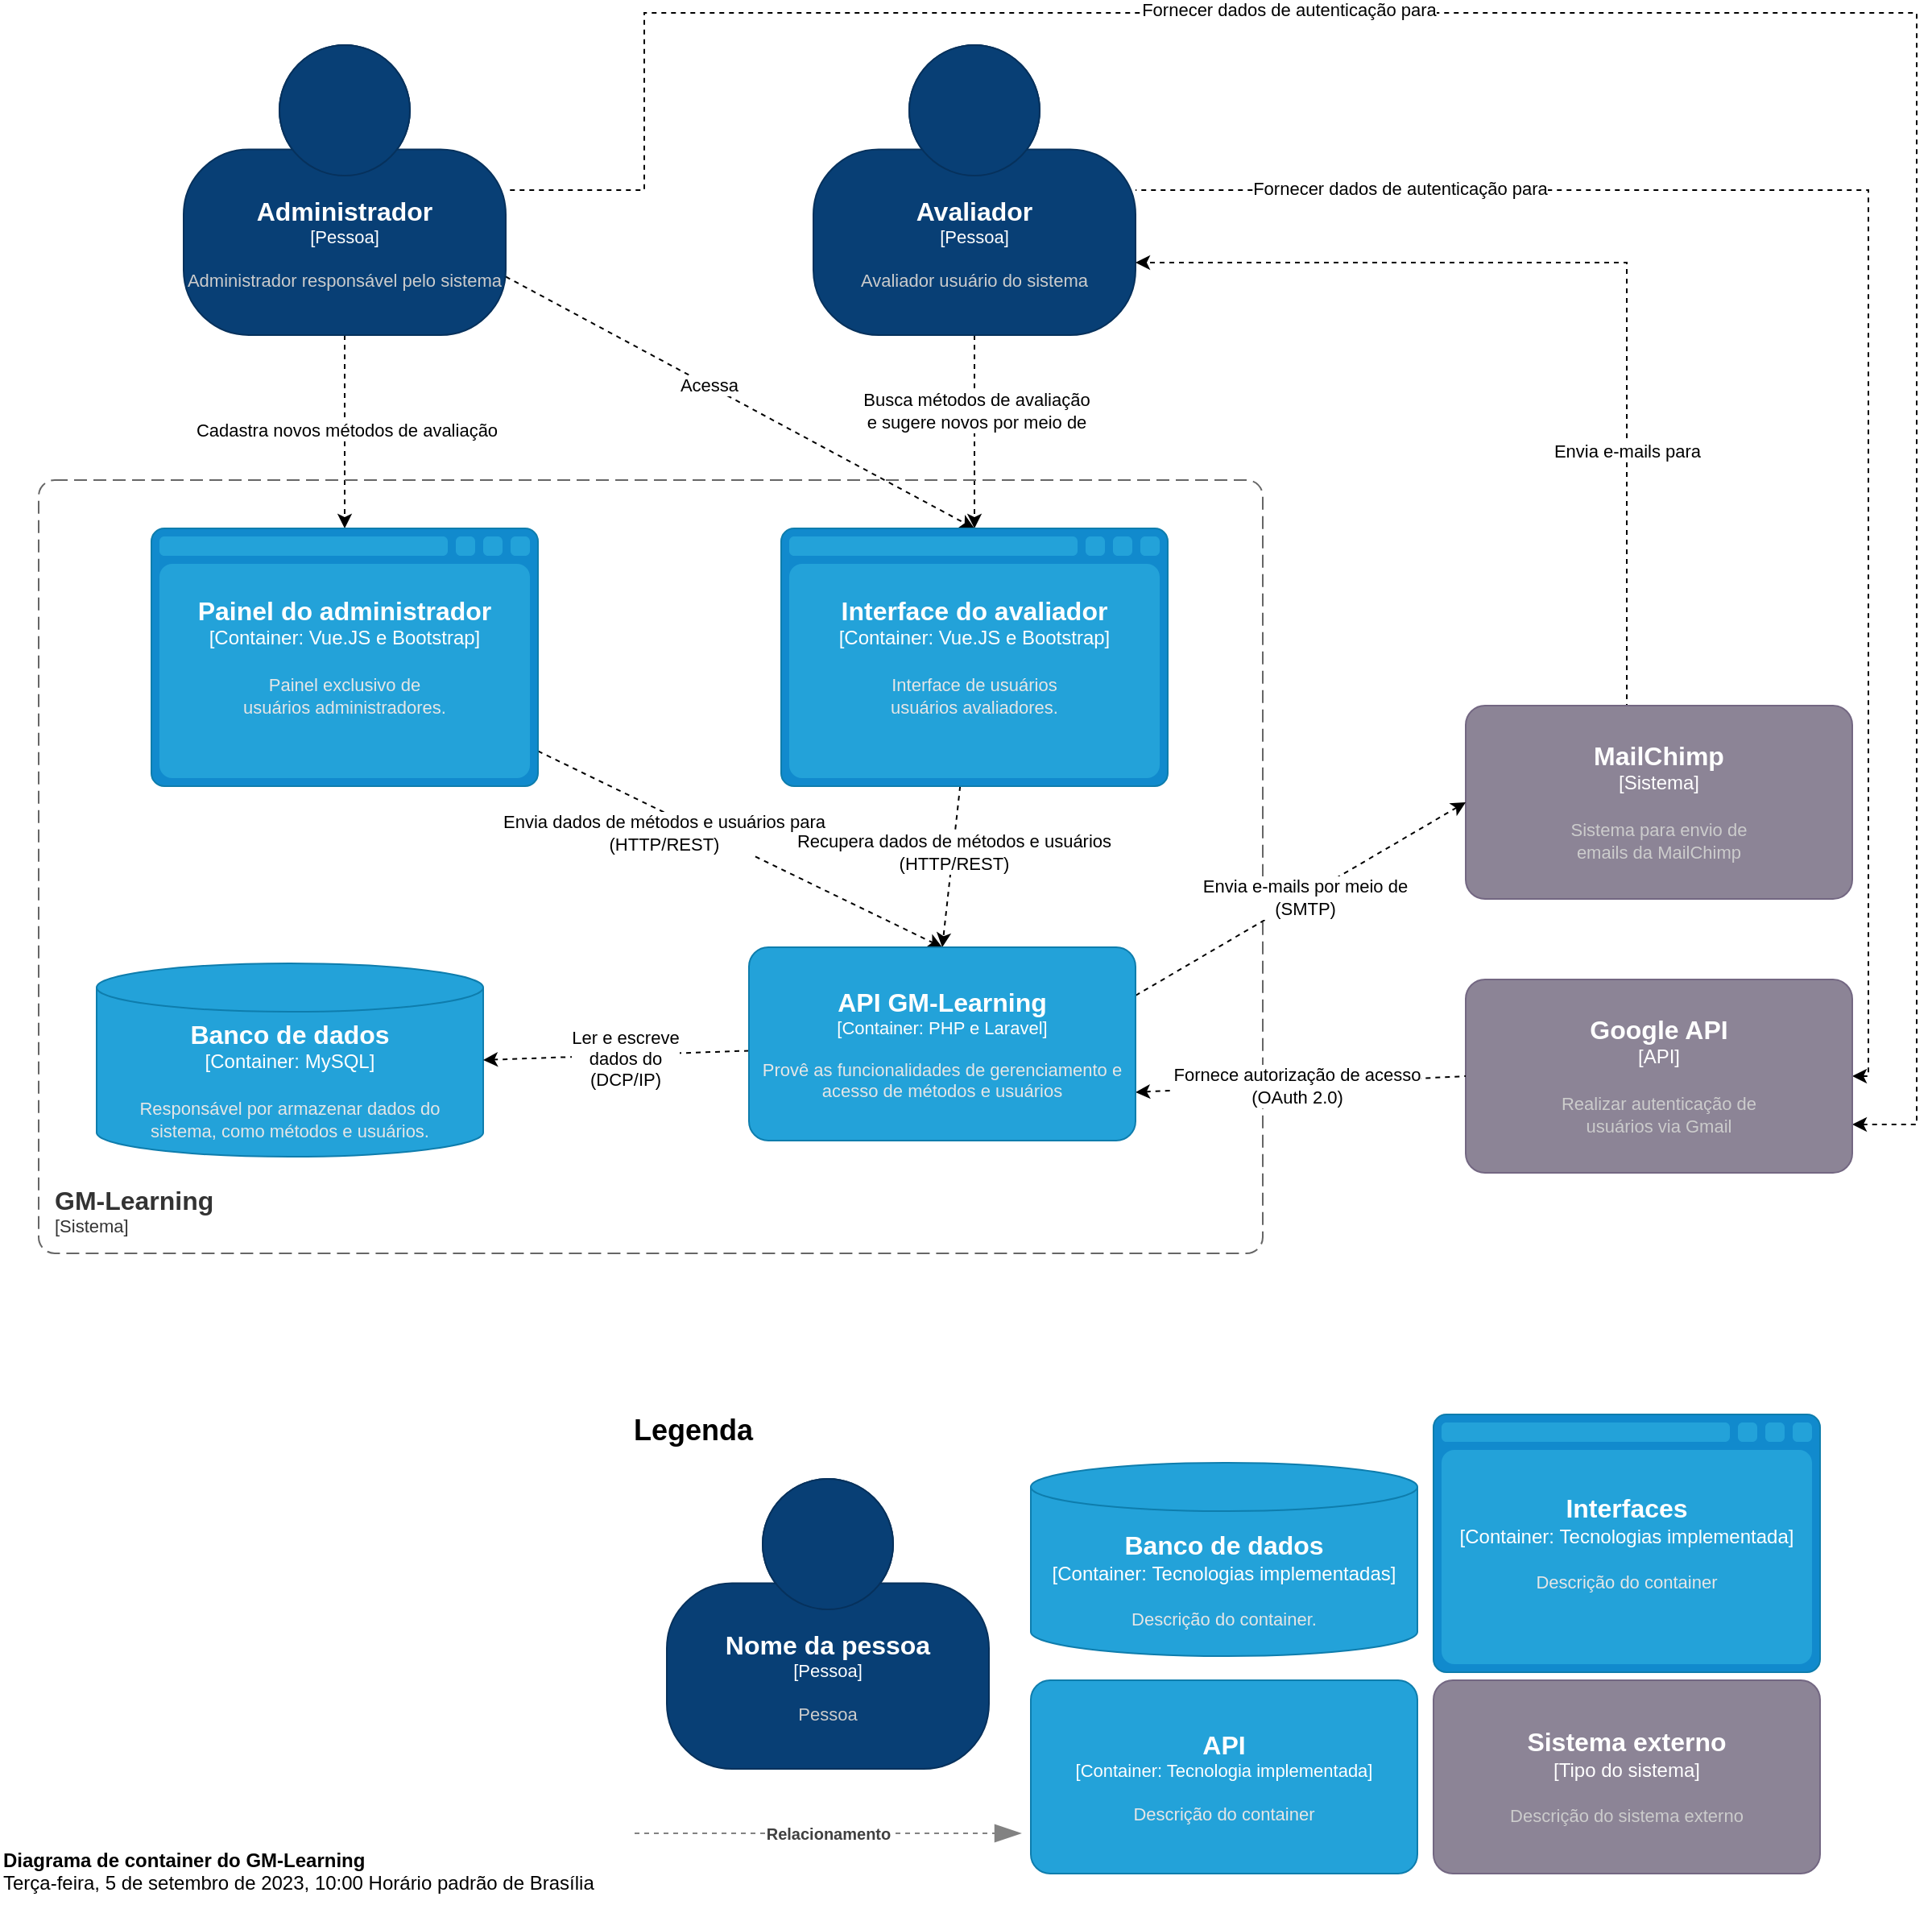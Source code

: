 <mxfile version="21.5.2" type="google">
  <diagram name="Página-1" id="P3TkNO2cjtMwX9dJkodb">
    <mxGraphModel grid="1" page="1" gridSize="10" guides="1" tooltips="1" connect="1" arrows="1" fold="1" pageScale="1" pageWidth="827" pageHeight="1169" math="0" shadow="0">
      <root>
        <mxCell id="0" />
        <mxCell id="1" parent="0" />
        <mxCell id="l1-qSViOxMsQ81fZobQD-18" style="rounded=0;orthogonalLoop=1;jettySize=auto;html=1;entryX=0.5;entryY=0;entryDx=0;entryDy=0;entryPerimeter=0;dashed=1;" edge="1" parent="1" source="Azo362LUd1W8xHdEYOkc-1" target="l1-qSViOxMsQ81fZobQD-17">
          <mxGeometry relative="1" as="geometry" />
        </mxCell>
        <mxCell id="l1-qSViOxMsQ81fZobQD-29" value="Cadastra novos métodos de avaliação" style="edgeLabel;html=1;align=center;verticalAlign=middle;resizable=0;points=[];" connectable="0" vertex="1" parent="l1-qSViOxMsQ81fZobQD-18">
          <mxGeometry x="-0.017" y="1" relative="1" as="geometry">
            <mxPoint as="offset" />
          </mxGeometry>
        </mxCell>
        <mxCell id="l1-qSViOxMsQ81fZobQD-20" style="rounded=0;orthogonalLoop=1;jettySize=auto;html=1;entryX=0.5;entryY=0;entryDx=0;entryDy=0;entryPerimeter=0;dashed=1;" edge="1" parent="1" source="Azo362LUd1W8xHdEYOkc-1" target="l1-qSViOxMsQ81fZobQD-19">
          <mxGeometry relative="1" as="geometry">
            <Array as="points" />
          </mxGeometry>
        </mxCell>
        <mxCell id="l1-qSViOxMsQ81fZobQD-28" value="Acessa" style="edgeLabel;html=1;align=center;verticalAlign=middle;resizable=0;points=[];" connectable="0" vertex="1" parent="l1-qSViOxMsQ81fZobQD-20">
          <mxGeometry x="-0.008" y="1" relative="1" as="geometry">
            <mxPoint x="-19" y="-10" as="offset" />
          </mxGeometry>
        </mxCell>
        <object placeholders="1" c4Name="Administrador" c4Type="Pessoa" c4Description="Administrador responsável pelo sistema" label="&lt;font style=&quot;font-size: 16px&quot;&gt;&lt;b&gt;%c4Name%&lt;/b&gt;&lt;/font&gt;&lt;div&gt;[%c4Type%]&lt;/div&gt;&lt;br&gt;&lt;div&gt;&lt;font style=&quot;font-size: 11px&quot;&gt;&lt;font color=&quot;#cccccc&quot;&gt;%c4Description%&lt;/font&gt;&lt;/div&gt;" id="Azo362LUd1W8xHdEYOkc-1">
          <mxCell style="html=1;fontSize=11;dashed=0;whiteSpace=wrap;fillColor=#083F75;strokeColor=#06315C;fontColor=#ffffff;shape=mxgraph.c4.person2;align=center;metaEdit=1;points=[[0.5,0,0],[1,0.5,0],[1,0.75,0],[0.75,1,0],[0.5,1,0],[0.25,1,0],[0,0.75,0],[0,0.5,0]];resizable=0;" vertex="1" parent="1">
            <mxGeometry x="124" y="10" width="200" height="180" as="geometry" />
          </mxCell>
        </object>
        <mxCell id="l1-qSViOxMsQ81fZobQD-16" style="rounded=0;orthogonalLoop=1;jettySize=auto;html=1;entryX=0.5;entryY=0;entryDx=0;entryDy=0;entryPerimeter=0;dashed=1;" edge="1" parent="1" source="l1-qSViOxMsQ81fZobQD-1" target="l1-qSViOxMsQ81fZobQD-19">
          <mxGeometry relative="1" as="geometry">
            <mxPoint x="615" y="310" as="targetPoint" />
          </mxGeometry>
        </mxCell>
        <mxCell id="l1-qSViOxMsQ81fZobQD-27" value="Busca métodos de avaliação&lt;br&gt; e sugere novos por meio de" style="edgeLabel;html=1;align=center;verticalAlign=middle;resizable=0;points=[];" connectable="0" vertex="1" parent="l1-qSViOxMsQ81fZobQD-16">
          <mxGeometry x="-0.217" y="1" relative="1" as="geometry">
            <mxPoint as="offset" />
          </mxGeometry>
        </mxCell>
        <object placeholders="1" c4Name="Avaliador" c4Type="Pessoa" c4Description="Avaliador usuário do sistema" label="&lt;font style=&quot;font-size: 16px&quot;&gt;&lt;b&gt;%c4Name%&lt;/b&gt;&lt;/font&gt;&lt;div&gt;[%c4Type%]&lt;/div&gt;&lt;br&gt;&lt;div&gt;&lt;font style=&quot;font-size: 11px&quot;&gt;&lt;font color=&quot;#cccccc&quot;&gt;%c4Description%&lt;/font&gt;&lt;/div&gt;" id="l1-qSViOxMsQ81fZobQD-1">
          <mxCell style="html=1;fontSize=11;dashed=0;whiteSpace=wrap;fillColor=#083F75;strokeColor=#06315C;fontColor=#ffffff;shape=mxgraph.c4.person2;align=center;metaEdit=1;points=[[0.5,0,0],[1,0.5,0],[1,0.75,0],[0.75,1,0],[0.5,1,0],[0.25,1,0],[0,0.75,0],[0,0.5,0]];resizable=0;" vertex="1" parent="1">
            <mxGeometry x="515" y="10" width="200" height="180" as="geometry" />
          </mxCell>
        </object>
        <object placeholders="1" c4Name="GM-Learning" c4Type="ContainerScopeBoundary" c4Application="Sistema" label="&lt;font style=&quot;font-size: 16px&quot;&gt;&lt;b&gt;&lt;div style=&quot;text-align: left&quot;&gt;%c4Name%&lt;/div&gt;&lt;/b&gt;&lt;/font&gt;&lt;div style=&quot;text-align: left&quot;&gt;[%c4Application%]&lt;/div&gt;" id="l1-qSViOxMsQ81fZobQD-4">
          <mxCell style="rounded=1;fontSize=11;whiteSpace=wrap;html=1;dashed=1;arcSize=20;fillColor=none;strokeColor=#666666;fontColor=#333333;labelBackgroundColor=none;align=left;verticalAlign=bottom;labelBorderColor=none;spacingTop=0;spacing=10;dashPattern=8 4;metaEdit=1;rotatable=0;perimeter=rectanglePerimeter;noLabel=0;labelPadding=0;allowArrows=0;connectable=0;expand=0;recursiveResize=0;editable=1;pointerEvents=0;absoluteArcSize=1;points=[[0.25,0,0],[0.5,0,0],[0.75,0,0],[1,0.25,0],[1,0.5,0],[1,0.75,0],[0.75,1,0],[0.5,1,0],[0.25,1,0],[0,0.75,0],[0,0.5,0],[0,0.25,0]];" vertex="1" parent="1">
            <mxGeometry x="34" y="280" width="760" height="480" as="geometry" />
          </mxCell>
        </object>
        <mxCell id="RXScXvbApOY-XW8OtHCR-2" style="rounded=0;orthogonalLoop=1;jettySize=auto;html=1;entryX=1;entryY=0.75;entryDx=0;entryDy=0;entryPerimeter=0;dashed=1;exitX=0.5;exitY=0;exitDx=0;exitDy=0;exitPerimeter=0;edgeStyle=orthogonalEdgeStyle;" edge="1" parent="1" source="l1-qSViOxMsQ81fZobQD-6" target="l1-qSViOxMsQ81fZobQD-1">
          <mxGeometry relative="1" as="geometry">
            <Array as="points">
              <mxPoint x="1020" y="145" />
            </Array>
          </mxGeometry>
        </mxCell>
        <mxCell id="RXScXvbApOY-XW8OtHCR-3" value="Envia e-mails para" style="edgeLabel;html=1;align=center;verticalAlign=middle;resizable=0;points=[];" vertex="1" connectable="0" parent="RXScXvbApOY-XW8OtHCR-2">
          <mxGeometry x="-0.15" y="-1" relative="1" as="geometry">
            <mxPoint x="-1" y="77" as="offset" />
          </mxGeometry>
        </mxCell>
        <mxCell id="l1-qSViOxMsQ81fZobQD-35" style="edgeStyle=orthogonalEdgeStyle;rounded=0;orthogonalLoop=1;jettySize=auto;html=1;entryX=1;entryY=0.5;entryDx=0;entryDy=0;entryPerimeter=0;dashed=1;strokeColor=default;endArrow=none;endFill=0;startArrow=classic;startFill=1;" edge="1" parent="1" source="l1-qSViOxMsQ81fZobQD-5" target="l1-qSViOxMsQ81fZobQD-1">
          <mxGeometry relative="1" as="geometry">
            <Array as="points">
              <mxPoint x="1170" y="650" />
              <mxPoint x="1170" y="100" />
            </Array>
          </mxGeometry>
        </mxCell>
        <mxCell id="RXScXvbApOY-XW8OtHCR-7" value="Fornecer dados de autenticação para" style="edgeLabel;html=1;align=center;verticalAlign=middle;resizable=0;points=[];" vertex="1" connectable="0" parent="l1-qSViOxMsQ81fZobQD-35">
          <mxGeometry x="0.677" y="-1" relative="1" as="geometry">
            <mxPoint as="offset" />
          </mxGeometry>
        </mxCell>
        <mxCell id="l1-qSViOxMsQ81fZobQD-36" style="edgeStyle=orthogonalEdgeStyle;rounded=0;orthogonalLoop=1;jettySize=auto;html=1;entryX=1;entryY=0.5;entryDx=0;entryDy=0;entryPerimeter=0;dashed=1;startArrow=classic;startFill=1;endArrow=none;endFill=0;exitX=1;exitY=0.75;exitDx=0;exitDy=0;exitPerimeter=0;" edge="1" parent="1" source="l1-qSViOxMsQ81fZobQD-5" target="Azo362LUd1W8xHdEYOkc-1">
          <mxGeometry relative="1" as="geometry">
            <Array as="points">
              <mxPoint x="1200" y="680" />
              <mxPoint x="1200" y="-10" />
              <mxPoint x="410" y="-10" />
              <mxPoint x="410" y="100" />
            </Array>
          </mxGeometry>
        </mxCell>
        <mxCell id="RXScXvbApOY-XW8OtHCR-6" value="Fornecer dados de autenticação para" style="edgeLabel;html=1;align=center;verticalAlign=middle;resizable=0;points=[];" vertex="1" connectable="0" parent="l1-qSViOxMsQ81fZobQD-36">
          <mxGeometry x="0.306" y="-2" relative="1" as="geometry">
            <mxPoint as="offset" />
          </mxGeometry>
        </mxCell>
        <object placeholders="1" c4Name="Google API" c4Type="API" c4Description="Realizar autenticação de&#xa;usuários via Gmail" label="&lt;font style=&quot;font-size: 16px&quot;&gt;&lt;b&gt;%c4Name%&lt;/b&gt;&lt;/font&gt;&lt;div&gt;[%c4Type%]&lt;/div&gt;&lt;br&gt;&lt;div&gt;&lt;font style=&quot;font-size: 11px&quot;&gt;&lt;font color=&quot;#cccccc&quot;&gt;%c4Description%&lt;/font&gt;&lt;/div&gt;" id="l1-qSViOxMsQ81fZobQD-5">
          <mxCell style="rounded=1;whiteSpace=wrap;html=1;labelBackgroundColor=none;fillColor=#8C8496;fontColor=#ffffff;align=center;arcSize=10;strokeColor=#736782;metaEdit=1;resizable=0;points=[[0.25,0,0],[0.5,0,0],[0.75,0,0],[1,0.25,0],[1,0.5,0],[1,0.75,0],[0.75,1,0],[0.5,1,0],[0.25,1,0],[0,0.75,0],[0,0.5,0],[0,0.25,0]];" vertex="1" parent="1">
            <mxGeometry x="920" y="590" width="240" height="120" as="geometry" />
          </mxCell>
        </object>
        <object placeholders="1" c4Name="MailChimp" c4Type="Sistema" c4Description="Sistema para envio de&#xa;emails da MailChimp" label="&lt;font style=&quot;font-size: 16px&quot;&gt;&lt;b&gt;%c4Name%&lt;/b&gt;&lt;/font&gt;&lt;div&gt;[%c4Type%]&lt;/div&gt;&lt;br&gt;&lt;div&gt;&lt;font style=&quot;font-size: 11px&quot;&gt;&lt;font color=&quot;#cccccc&quot;&gt;%c4Description%&lt;/font&gt;&lt;/div&gt;" id="l1-qSViOxMsQ81fZobQD-6">
          <mxCell style="rounded=1;whiteSpace=wrap;html=1;labelBackgroundColor=none;fillColor=#8C8496;fontColor=#ffffff;align=center;arcSize=10;strokeColor=#736782;metaEdit=1;resizable=0;points=[[0.25,0,0],[0.5,0,0],[0.75,0,0],[1,0.25,0],[1,0.5,0],[1,0.75,0],[0.75,1,0],[0.5,1,0],[0.25,1,0],[0,0.75,0],[0,0.5,0],[0,0.25,0]];" vertex="1" parent="1">
            <mxGeometry x="920" y="420" width="240" height="120" as="geometry" />
          </mxCell>
        </object>
        <mxCell id="l1-qSViOxMsQ81fZobQD-7" value="&lt;b style=&quot;font-size: 18px;&quot;&gt;&lt;font style=&quot;font-size: 18px;&quot;&gt;Legenda&lt;/font&gt;&lt;/b&gt;" style="text;html=1;align=center;verticalAlign=middle;resizable=0;points=[];autosize=1;strokeColor=none;fillColor=none;fontSize=18;" vertex="1" parent="1">
          <mxGeometry x="390" y="850" width="100" height="40" as="geometry" />
        </mxCell>
        <object placeholders="1" c4Name="Nome da pessoa" c4Type="Pessoa" c4Description="Pessoa" label="&lt;font style=&quot;font-size: 16px&quot;&gt;&lt;b&gt;%c4Name%&lt;/b&gt;&lt;/font&gt;&lt;div&gt;[%c4Type%]&lt;/div&gt;&lt;br&gt;&lt;div&gt;&lt;font style=&quot;font-size: 11px&quot;&gt;&lt;font color=&quot;#cccccc&quot;&gt;%c4Description%&lt;/font&gt;&lt;/div&gt;" id="l1-qSViOxMsQ81fZobQD-8">
          <mxCell style="html=1;fontSize=11;dashed=0;whiteSpace=wrap;fillColor=#083F75;strokeColor=#06315C;fontColor=#ffffff;shape=mxgraph.c4.person2;align=center;metaEdit=1;points=[[0.5,0,0],[1,0.5,0],[1,0.75,0],[0.75,1,0],[0.5,1,0],[0.25,1,0],[0,0.75,0],[0,0.5,0]];resizable=0;" vertex="1" parent="1">
            <mxGeometry x="424" y="900" width="200" height="180" as="geometry" />
          </mxCell>
        </object>
        <object placeholders="1" c4Type="Relationship" c4Description="Relacionamento" label="&lt;div style=&quot;text-align: left&quot;&gt;&lt;div style=&quot;text-align: center&quot;&gt;&lt;b&gt;%c4Description%&lt;/b&gt;&lt;/div&gt;" id="l1-qSViOxMsQ81fZobQD-10">
          <mxCell style="endArrow=blockThin;html=1;fontSize=10;fontColor=#404040;strokeWidth=1;endFill=1;strokeColor=#828282;elbow=vertical;metaEdit=1;endSize=14;startSize=14;jumpStyle=arc;jumpSize=16;rounded=0;edgeStyle=orthogonalEdgeStyle;dashed=1;" edge="1" parent="1">
            <mxGeometry width="240" relative="1" as="geometry">
              <mxPoint x="404" y="1120" as="sourcePoint" />
              <mxPoint x="644" y="1120" as="targetPoint" />
            </mxGeometry>
          </mxCell>
        </object>
        <object placeholders="1" c4Name="Sistema externo" c4Type="Tipo do sistema" c4Description="Descrição do sistema externo" label="&lt;font style=&quot;font-size: 16px&quot;&gt;&lt;b&gt;%c4Name%&lt;/b&gt;&lt;/font&gt;&lt;div&gt;[%c4Type%]&lt;/div&gt;&lt;br&gt;&lt;div&gt;&lt;font style=&quot;font-size: 11px&quot;&gt;&lt;font color=&quot;#cccccc&quot;&gt;%c4Description%&lt;/font&gt;&lt;/div&gt;" id="l1-qSViOxMsQ81fZobQD-11">
          <mxCell style="rounded=1;whiteSpace=wrap;html=1;labelBackgroundColor=none;fillColor=#8C8496;fontColor=#ffffff;align=center;arcSize=10;strokeColor=#736782;metaEdit=1;resizable=0;points=[[0.25,0,0],[0.5,0,0],[0.75,0,0],[1,0.25,0],[1,0.5,0],[1,0.75,0],[0.75,1,0],[0.5,1,0],[0.25,1,0],[0,0.75,0],[0,0.5,0],[0,0.25,0]];" vertex="1" parent="1">
            <mxGeometry x="900" y="1025" width="240" height="120" as="geometry" />
          </mxCell>
        </object>
        <object placeholders="1" c4Name="Diagrama de container do GM-Learning" c4Type="ContainerScopeBoundary" c4Description="Terça-feira, 5 de setembro de 2023, 10:00 Horário padrão de Brasília" label="&lt;font style=&quot;font-size: 12px;&quot;&gt;&lt;b style=&quot;font-size: 12px;&quot;&gt;&lt;div style=&quot;text-align: left; font-size: 12px;&quot;&gt;%c4Name%&lt;/div&gt;&lt;/b&gt;&lt;/font&gt;&lt;div style=&quot;text-align: left; font-size: 12px;&quot;&gt;%c4Description%&lt;/div&gt;" id="l1-qSViOxMsQ81fZobQD-12">
          <mxCell style="text;html=1;strokeColor=none;fillColor=none;align=left;verticalAlign=top;whiteSpace=wrap;rounded=0;metaEdit=1;allowArrows=0;resizable=1;rotatable=0;connectable=0;recursiveResize=0;expand=0;pointerEvents=0;points=[[0.25,0,0],[0.5,0,0],[0.75,0,0],[1,0.25,0],[1,0.5,0],[1,0.75,0],[0.75,1,0],[0.5,1,0],[0.25,1,0],[0,0.75,0],[0,0.5,0],[0,0.25,0]];fontSize=12;" vertex="1" parent="1">
            <mxGeometry x="10" y="1123" width="380" height="40" as="geometry" />
          </mxCell>
        </object>
        <object placeholders="1" c4Type="Banco de dados" c4Container="Container" c4Technology="MySQL" c4Description="Responsável por armazenar dados do&#xa;sistema, como métodos e usuários." label="&lt;font style=&quot;font-size: 16px&quot;&gt;&lt;b&gt;%c4Type%&lt;/b&gt;&lt;/font&gt;&lt;div&gt;[%c4Container%:&amp;nbsp;%c4Technology%]&lt;/div&gt;&lt;br&gt;&lt;div&gt;&lt;font style=&quot;font-size: 11px&quot;&gt;&lt;font color=&quot;#E6E6E6&quot;&gt;%c4Description%&lt;/font&gt;&lt;/div&gt;" id="l1-qSViOxMsQ81fZobQD-14">
          <mxCell style="shape=cylinder3;size=15;whiteSpace=wrap;html=1;boundedLbl=1;rounded=0;labelBackgroundColor=none;fillColor=#23A2D9;fontSize=12;fontColor=#ffffff;align=center;strokeColor=#0E7DAD;metaEdit=1;points=[[0.5,0,0],[1,0.25,0],[1,0.5,0],[1,0.75,0],[0.5,1,0],[0,0.75,0],[0,0.5,0],[0,0.25,0]];resizable=0;" vertex="1" parent="1">
            <mxGeometry x="70" y="580" width="240" height="120" as="geometry" />
          </mxCell>
        </object>
        <mxCell id="l1-qSViOxMsQ81fZobQD-22" style="rounded=0;orthogonalLoop=1;jettySize=auto;html=1;entryX=0.5;entryY=0;entryDx=0;entryDy=0;entryPerimeter=0;dashed=1;" edge="1" parent="1" source="l1-qSViOxMsQ81fZobQD-17" target="l1-qSViOxMsQ81fZobQD-21">
          <mxGeometry relative="1" as="geometry" />
        </mxCell>
        <mxCell id="l1-qSViOxMsQ81fZobQD-30" value="Envia dados de métodos e usuários para&lt;br&gt;(HTTP/REST)" style="edgeLabel;html=1;align=center;verticalAlign=middle;resizable=0;points=[];" connectable="0" vertex="1" parent="l1-qSViOxMsQ81fZobQD-22">
          <mxGeometry x="-0.191" y="-1" relative="1" as="geometry">
            <mxPoint x="-23" as="offset" />
          </mxGeometry>
        </mxCell>
        <object placeholders="1" c4Type="Painel do administrador" c4Container="Container" c4Technology="Vue.JS e Bootstrap" c4Description="Painel exclusivo de&#xa;usuários administradores." label="&lt;font style=&quot;font-size: 16px&quot;&gt;&lt;b&gt;%c4Type%&lt;/b&gt;&lt;/font&gt;&lt;div&gt;[%c4Container%:&amp;nbsp;%c4Technology%]&lt;/div&gt;&lt;br&gt;&lt;div&gt;&lt;font style=&quot;font-size: 11px&quot;&gt;&lt;font color=&quot;#E6E6E6&quot;&gt;%c4Description%&lt;/font&gt;&lt;/div&gt;" id="l1-qSViOxMsQ81fZobQD-17">
          <mxCell style="shape=mxgraph.c4.webBrowserContainer2;whiteSpace=wrap;html=1;boundedLbl=1;rounded=0;labelBackgroundColor=none;strokeColor=#118ACD;fillColor=#23A2D9;strokeColor=#118ACD;strokeColor2=#0E7DAD;fontSize=12;fontColor=#ffffff;align=center;metaEdit=1;points=[[0.5,0,0],[1,0.25,0],[1,0.5,0],[1,0.75,0],[0.5,1,0],[0,0.75,0],[0,0.5,0],[0,0.25,0]];resizable=0;" vertex="1" parent="1">
            <mxGeometry x="104" y="310" width="240" height="160" as="geometry" />
          </mxCell>
        </object>
        <mxCell id="l1-qSViOxMsQ81fZobQD-23" style="rounded=0;orthogonalLoop=1;jettySize=auto;html=1;entryX=0.5;entryY=0;entryDx=0;entryDy=0;entryPerimeter=0;dashed=1;" edge="1" parent="1" source="l1-qSViOxMsQ81fZobQD-19" target="l1-qSViOxMsQ81fZobQD-21">
          <mxGeometry relative="1" as="geometry" />
        </mxCell>
        <mxCell id="l1-qSViOxMsQ81fZobQD-31" value="Recupera dados de métodos e usuários&lt;br&gt;(HTTP/REST)" style="edgeLabel;html=1;align=center;verticalAlign=middle;resizable=0;points=[];" connectable="0" vertex="1" parent="l1-qSViOxMsQ81fZobQD-23">
          <mxGeometry x="-0.18" relative="1" as="geometry">
            <mxPoint as="offset" />
          </mxGeometry>
        </mxCell>
        <object placeholders="1" c4Type="Interface do avaliador" c4Container="Container" c4Technology="Vue.JS e Bootstrap" c4Description="Interface de usuários&#xa;usuários avaliadores." label="&lt;font style=&quot;font-size: 16px&quot;&gt;&lt;b&gt;%c4Type%&lt;/b&gt;&lt;/font&gt;&lt;div&gt;[%c4Container%:&amp;nbsp;%c4Technology%]&lt;/div&gt;&lt;br&gt;&lt;div&gt;&lt;font style=&quot;font-size: 11px&quot;&gt;&lt;font color=&quot;#E6E6E6&quot;&gt;%c4Description%&lt;/font&gt;&lt;/div&gt;" id="l1-qSViOxMsQ81fZobQD-19">
          <mxCell style="shape=mxgraph.c4.webBrowserContainer2;whiteSpace=wrap;html=1;boundedLbl=1;rounded=0;labelBackgroundColor=none;strokeColor=#118ACD;fillColor=#23A2D9;strokeColor=#118ACD;strokeColor2=#0E7DAD;fontSize=12;fontColor=#ffffff;align=center;metaEdit=1;points=[[0.5,0,0],[1,0.25,0],[1,0.5,0],[1,0.75,0],[0.5,1,0],[0,0.75,0],[0,0.5,0],[0,0.25,0]];resizable=0;" vertex="1" parent="1">
            <mxGeometry x="495" y="310" width="240" height="160" as="geometry" />
          </mxCell>
        </object>
        <mxCell id="l1-qSViOxMsQ81fZobQD-24" style="rounded=0;orthogonalLoop=1;jettySize=auto;html=1;entryX=0;entryY=0.5;entryDx=0;entryDy=0;entryPerimeter=0;dashed=1;exitX=1;exitY=0.25;exitDx=0;exitDy=0;exitPerimeter=0;" edge="1" parent="1" source="l1-qSViOxMsQ81fZobQD-21" target="l1-qSViOxMsQ81fZobQD-6">
          <mxGeometry relative="1" as="geometry" />
        </mxCell>
        <mxCell id="RXScXvbApOY-XW8OtHCR-5" value="Envia e-mails por meio de &lt;br&gt;&lt;div&gt;(SMTP)&lt;/div&gt;" style="edgeLabel;html=1;align=center;verticalAlign=middle;resizable=0;points=[];" vertex="1" connectable="0" parent="l1-qSViOxMsQ81fZobQD-24">
          <mxGeometry x="0.019" relative="1" as="geometry">
            <mxPoint as="offset" />
          </mxGeometry>
        </mxCell>
        <mxCell id="l1-qSViOxMsQ81fZobQD-25" style="rounded=0;orthogonalLoop=1;jettySize=auto;html=1;entryX=1;entryY=0.5;entryDx=0;entryDy=0;entryPerimeter=0;dashed=1;" edge="1" parent="1" source="l1-qSViOxMsQ81fZobQD-21" target="l1-qSViOxMsQ81fZobQD-14">
          <mxGeometry relative="1" as="geometry" />
        </mxCell>
        <mxCell id="l1-qSViOxMsQ81fZobQD-26" value="Ler e escreve&lt;br&gt;dados do&lt;br&gt;(DCP/IP)" style="edgeLabel;html=1;align=center;verticalAlign=middle;resizable=0;points=[];" connectable="0" vertex="1" parent="l1-qSViOxMsQ81fZobQD-25">
          <mxGeometry x="-0.059" y="2" relative="1" as="geometry">
            <mxPoint as="offset" />
          </mxGeometry>
        </mxCell>
        <mxCell id="l1-qSViOxMsQ81fZobQD-32" style="rounded=0;orthogonalLoop=1;jettySize=auto;html=1;entryX=0;entryY=0.5;entryDx=0;entryDy=0;entryPerimeter=0;dashed=1;exitX=1;exitY=0.75;exitDx=0;exitDy=0;exitPerimeter=0;startArrow=classic;startFill=1;endArrow=none;endFill=0;" edge="1" parent="1" source="l1-qSViOxMsQ81fZobQD-21" target="l1-qSViOxMsQ81fZobQD-5">
          <mxGeometry relative="1" as="geometry" />
        </mxCell>
        <mxCell id="RXScXvbApOY-XW8OtHCR-8" value="Fornece autorização de acesso &lt;br&gt;(OAuth 2.0)" style="edgeLabel;html=1;align=center;verticalAlign=middle;resizable=0;points=[];" vertex="1" connectable="0" parent="l1-qSViOxMsQ81fZobQD-32">
          <mxGeometry x="-0.031" y="-1" relative="1" as="geometry">
            <mxPoint as="offset" />
          </mxGeometry>
        </mxCell>
        <object placeholders="1" c4Name="API GM-Learning" c4Type="Container" c4Technology="PHP e Laravel" c4Description="Provê as funcionalidades de gerenciamento e acesso de métodos e usuários" label="&lt;font style=&quot;font-size: 16px&quot;&gt;&lt;b&gt;%c4Name%&lt;/b&gt;&lt;/font&gt;&lt;div&gt;[%c4Type%: %c4Technology%]&lt;/div&gt;&lt;br&gt;&lt;div&gt;&lt;font style=&quot;font-size: 11px&quot;&gt;&lt;font color=&quot;#E6E6E6&quot;&gt;%c4Description%&lt;/font&gt;&lt;/div&gt;" id="l1-qSViOxMsQ81fZobQD-21">
          <mxCell style="rounded=1;whiteSpace=wrap;html=1;fontSize=11;labelBackgroundColor=none;fillColor=#23A2D9;fontColor=#ffffff;align=center;arcSize=10;strokeColor=#0E7DAD;metaEdit=1;resizable=0;points=[[0.25,0,0],[0.5,0,0],[0.75,0,0],[1,0.25,0],[1,0.5,0],[1,0.75,0],[0.75,1,0],[0.5,1,0],[0.25,1,0],[0,0.75,0],[0,0.5,0],[0,0.25,0]];" vertex="1" parent="1">
            <mxGeometry x="475" y="570" width="240" height="120" as="geometry" />
          </mxCell>
        </object>
        <object placeholders="1" c4Name="API" c4Type="Container" c4Technology="Tecnologia implementada" c4Description="Descrição do container" label="&lt;font style=&quot;font-size: 16px&quot;&gt;&lt;b&gt;%c4Name%&lt;/b&gt;&lt;/font&gt;&lt;div&gt;[%c4Type%: %c4Technology%]&lt;/div&gt;&lt;br&gt;&lt;div&gt;&lt;font style=&quot;font-size: 11px&quot;&gt;&lt;font color=&quot;#E6E6E6&quot;&gt;%c4Description%&lt;/font&gt;&lt;/div&gt;" id="l1-qSViOxMsQ81fZobQD-37">
          <mxCell style="rounded=1;whiteSpace=wrap;html=1;fontSize=11;labelBackgroundColor=none;fillColor=#23A2D9;fontColor=#ffffff;align=center;arcSize=10;strokeColor=#0E7DAD;metaEdit=1;resizable=0;points=[[0.25,0,0],[0.5,0,0],[0.75,0,0],[1,0.25,0],[1,0.5,0],[1,0.75,0],[0.75,1,0],[0.5,1,0],[0.25,1,0],[0,0.75,0],[0,0.5,0],[0,0.25,0]];" vertex="1" parent="1">
            <mxGeometry x="650" y="1025" width="240" height="120" as="geometry" />
          </mxCell>
        </object>
        <object placeholders="1" c4Type="Banco de dados" c4Container="Container" c4Technology="Tecnologias implementadas" c4Description="Descrição do container." label="&lt;font style=&quot;font-size: 16px&quot;&gt;&lt;b&gt;%c4Type%&lt;/b&gt;&lt;/font&gt;&lt;div&gt;[%c4Container%:&amp;nbsp;%c4Technology%]&lt;/div&gt;&lt;br&gt;&lt;div&gt;&lt;font style=&quot;font-size: 11px&quot;&gt;&lt;font color=&quot;#E6E6E6&quot;&gt;%c4Description%&lt;/font&gt;&lt;/div&gt;" id="l1-qSViOxMsQ81fZobQD-38">
          <mxCell style="shape=cylinder3;size=15;whiteSpace=wrap;html=1;boundedLbl=1;rounded=0;labelBackgroundColor=none;fillColor=#23A2D9;fontSize=12;fontColor=#ffffff;align=center;strokeColor=#0E7DAD;metaEdit=1;points=[[0.5,0,0],[1,0.25,0],[1,0.5,0],[1,0.75,0],[0.5,1,0],[0,0.75,0],[0,0.5,0],[0,0.25,0]];resizable=0;" vertex="1" parent="1">
            <mxGeometry x="650" y="890" width="240" height="120" as="geometry" />
          </mxCell>
        </object>
        <object placeholders="1" c4Type="Interfaces" c4Container="Container" c4Technology="Tecnologias implementada" c4Description="Descrição do container" label="&lt;font style=&quot;font-size: 16px&quot;&gt;&lt;b&gt;%c4Type%&lt;/b&gt;&lt;/font&gt;&lt;div&gt;[%c4Container%:&amp;nbsp;%c4Technology%]&lt;/div&gt;&lt;br&gt;&lt;div&gt;&lt;font style=&quot;font-size: 11px&quot;&gt;&lt;font color=&quot;#E6E6E6&quot;&gt;%c4Description%&lt;/font&gt;&lt;/div&gt;" id="l1-qSViOxMsQ81fZobQD-39">
          <mxCell style="shape=mxgraph.c4.webBrowserContainer2;whiteSpace=wrap;html=1;boundedLbl=1;rounded=0;labelBackgroundColor=none;strokeColor=#118ACD;fillColor=#23A2D9;strokeColor=#118ACD;strokeColor2=#0E7DAD;fontSize=12;fontColor=#ffffff;align=center;metaEdit=1;points=[[0.5,0,0],[1,0.25,0],[1,0.5,0],[1,0.75,0],[0.5,1,0],[0,0.75,0],[0,0.5,0],[0,0.25,0]];resizable=0;" vertex="1" parent="1">
            <mxGeometry x="900" y="860" width="240" height="160" as="geometry" />
          </mxCell>
        </object>
      </root>
    </mxGraphModel>
  </diagram>
</mxfile>
